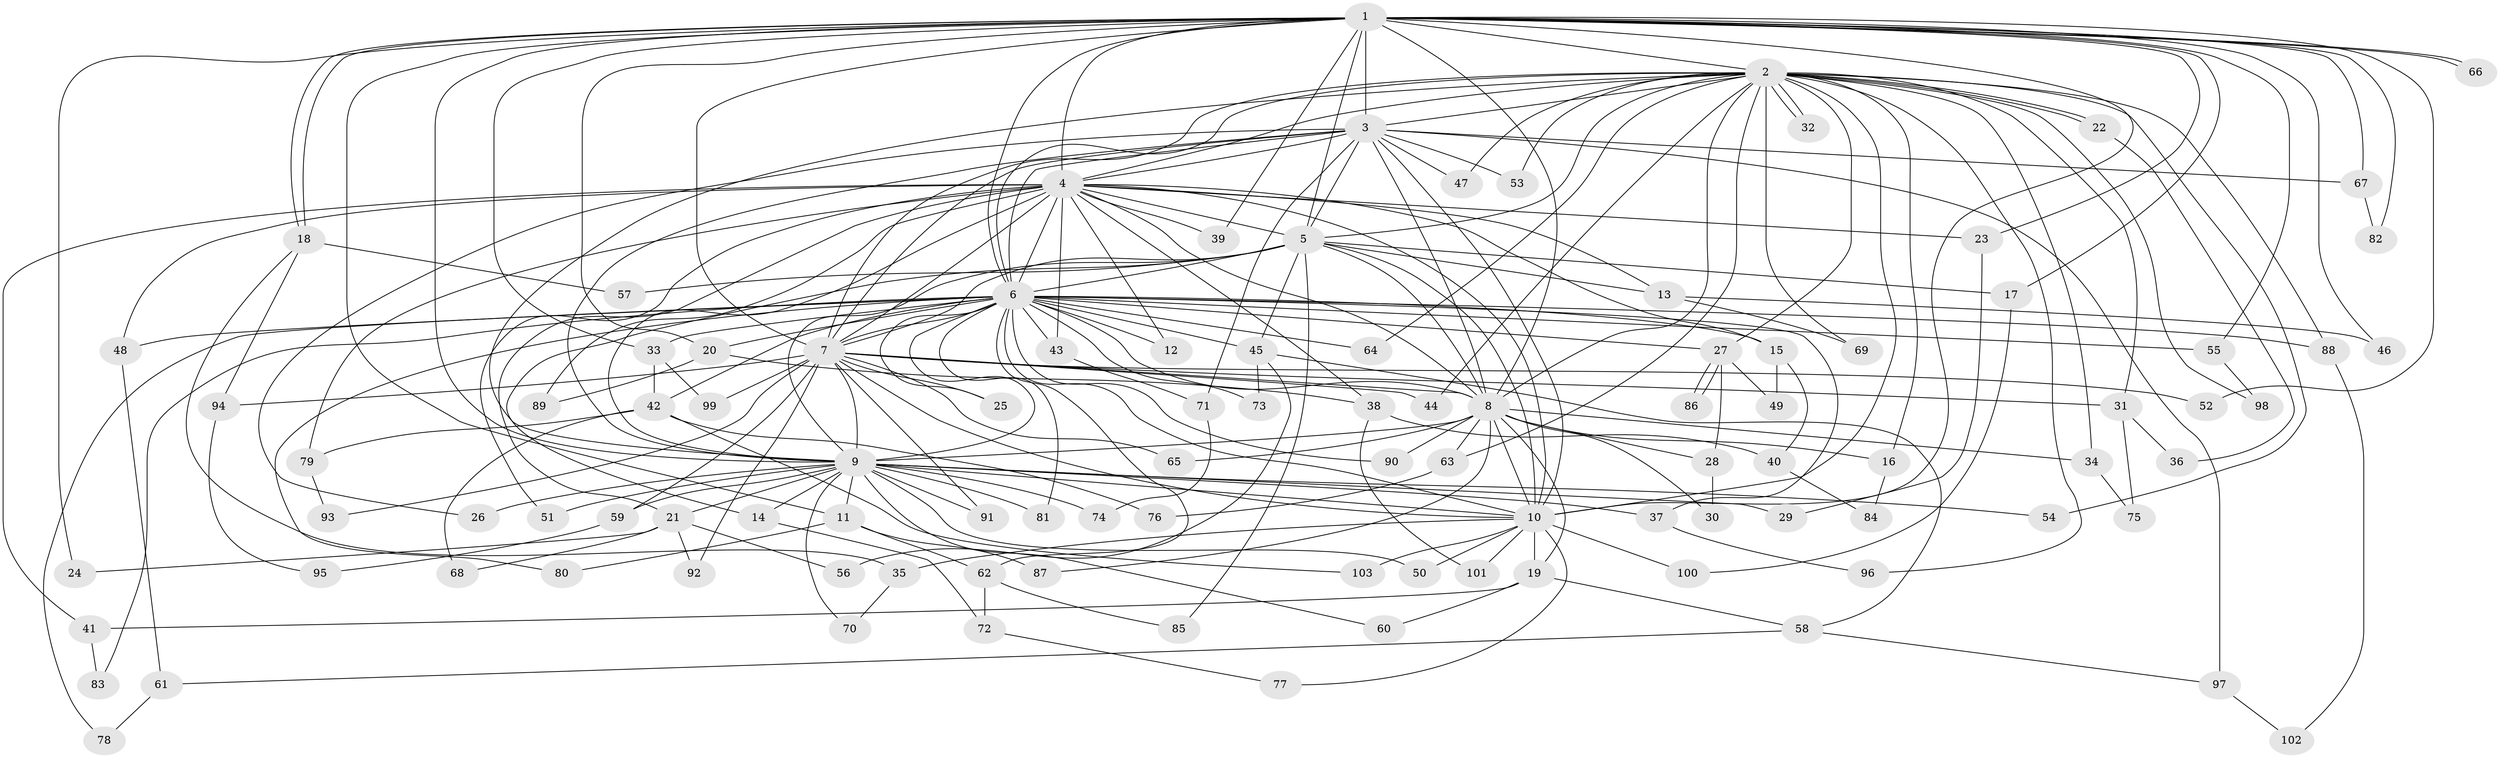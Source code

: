 // Generated by graph-tools (version 1.1) at 2025/25/03/09/25 03:25:49]
// undirected, 103 vertices, 231 edges
graph export_dot {
graph [start="1"]
  node [color=gray90,style=filled];
  1;
  2;
  3;
  4;
  5;
  6;
  7;
  8;
  9;
  10;
  11;
  12;
  13;
  14;
  15;
  16;
  17;
  18;
  19;
  20;
  21;
  22;
  23;
  24;
  25;
  26;
  27;
  28;
  29;
  30;
  31;
  32;
  33;
  34;
  35;
  36;
  37;
  38;
  39;
  40;
  41;
  42;
  43;
  44;
  45;
  46;
  47;
  48;
  49;
  50;
  51;
  52;
  53;
  54;
  55;
  56;
  57;
  58;
  59;
  60;
  61;
  62;
  63;
  64;
  65;
  66;
  67;
  68;
  69;
  70;
  71;
  72;
  73;
  74;
  75;
  76;
  77;
  78;
  79;
  80;
  81;
  82;
  83;
  84;
  85;
  86;
  87;
  88;
  89;
  90;
  91;
  92;
  93;
  94;
  95;
  96;
  97;
  98;
  99;
  100;
  101;
  102;
  103;
  1 -- 2;
  1 -- 3;
  1 -- 4;
  1 -- 5;
  1 -- 6;
  1 -- 7;
  1 -- 8;
  1 -- 9;
  1 -- 10;
  1 -- 11;
  1 -- 17;
  1 -- 18;
  1 -- 18;
  1 -- 20;
  1 -- 23;
  1 -- 24;
  1 -- 33;
  1 -- 39;
  1 -- 46;
  1 -- 52;
  1 -- 55;
  1 -- 66;
  1 -- 66;
  1 -- 67;
  1 -- 82;
  2 -- 3;
  2 -- 4;
  2 -- 5;
  2 -- 6;
  2 -- 7;
  2 -- 8;
  2 -- 9;
  2 -- 10;
  2 -- 16;
  2 -- 22;
  2 -- 22;
  2 -- 27;
  2 -- 31;
  2 -- 32;
  2 -- 32;
  2 -- 34;
  2 -- 44;
  2 -- 47;
  2 -- 53;
  2 -- 54;
  2 -- 63;
  2 -- 64;
  2 -- 69;
  2 -- 88;
  2 -- 96;
  2 -- 98;
  3 -- 4;
  3 -- 5;
  3 -- 6;
  3 -- 7;
  3 -- 8;
  3 -- 9;
  3 -- 10;
  3 -- 26;
  3 -- 47;
  3 -- 53;
  3 -- 67;
  3 -- 71;
  3 -- 97;
  4 -- 5;
  4 -- 6;
  4 -- 7;
  4 -- 8;
  4 -- 9;
  4 -- 10;
  4 -- 12;
  4 -- 13;
  4 -- 15;
  4 -- 21;
  4 -- 23;
  4 -- 38;
  4 -- 39;
  4 -- 41;
  4 -- 43;
  4 -- 48;
  4 -- 51;
  4 -- 79;
  4 -- 89;
  5 -- 6;
  5 -- 7;
  5 -- 8;
  5 -- 9;
  5 -- 10;
  5 -- 13;
  5 -- 14;
  5 -- 17;
  5 -- 45;
  5 -- 57;
  5 -- 85;
  6 -- 7;
  6 -- 8;
  6 -- 9;
  6 -- 10;
  6 -- 12;
  6 -- 15;
  6 -- 20;
  6 -- 25;
  6 -- 27;
  6 -- 33;
  6 -- 37;
  6 -- 42;
  6 -- 43;
  6 -- 45;
  6 -- 48;
  6 -- 55;
  6 -- 62;
  6 -- 64;
  6 -- 73;
  6 -- 78;
  6 -- 80;
  6 -- 81;
  6 -- 83;
  6 -- 88;
  6 -- 90;
  7 -- 8;
  7 -- 9;
  7 -- 10;
  7 -- 25;
  7 -- 31;
  7 -- 44;
  7 -- 52;
  7 -- 59;
  7 -- 65;
  7 -- 91;
  7 -- 92;
  7 -- 93;
  7 -- 94;
  7 -- 99;
  8 -- 9;
  8 -- 10;
  8 -- 16;
  8 -- 19;
  8 -- 28;
  8 -- 30;
  8 -- 34;
  8 -- 63;
  8 -- 65;
  8 -- 87;
  8 -- 90;
  9 -- 10;
  9 -- 11;
  9 -- 14;
  9 -- 21;
  9 -- 26;
  9 -- 29;
  9 -- 37;
  9 -- 50;
  9 -- 51;
  9 -- 54;
  9 -- 59;
  9 -- 60;
  9 -- 70;
  9 -- 74;
  9 -- 81;
  9 -- 91;
  10 -- 19;
  10 -- 35;
  10 -- 50;
  10 -- 77;
  10 -- 100;
  10 -- 101;
  10 -- 103;
  11 -- 62;
  11 -- 80;
  11 -- 87;
  13 -- 46;
  13 -- 69;
  14 -- 72;
  15 -- 40;
  15 -- 49;
  16 -- 84;
  17 -- 100;
  18 -- 35;
  18 -- 57;
  18 -- 94;
  19 -- 41;
  19 -- 58;
  19 -- 60;
  20 -- 38;
  20 -- 89;
  21 -- 24;
  21 -- 56;
  21 -- 68;
  21 -- 92;
  22 -- 36;
  23 -- 29;
  27 -- 28;
  27 -- 49;
  27 -- 86;
  27 -- 86;
  28 -- 30;
  31 -- 36;
  31 -- 75;
  33 -- 42;
  33 -- 99;
  34 -- 75;
  35 -- 70;
  37 -- 96;
  38 -- 40;
  38 -- 101;
  40 -- 84;
  41 -- 83;
  42 -- 68;
  42 -- 76;
  42 -- 79;
  42 -- 103;
  43 -- 71;
  45 -- 56;
  45 -- 58;
  45 -- 73;
  48 -- 61;
  55 -- 98;
  58 -- 61;
  58 -- 97;
  59 -- 95;
  61 -- 78;
  62 -- 72;
  62 -- 85;
  63 -- 76;
  67 -- 82;
  71 -- 74;
  72 -- 77;
  79 -- 93;
  88 -- 102;
  94 -- 95;
  97 -- 102;
}
